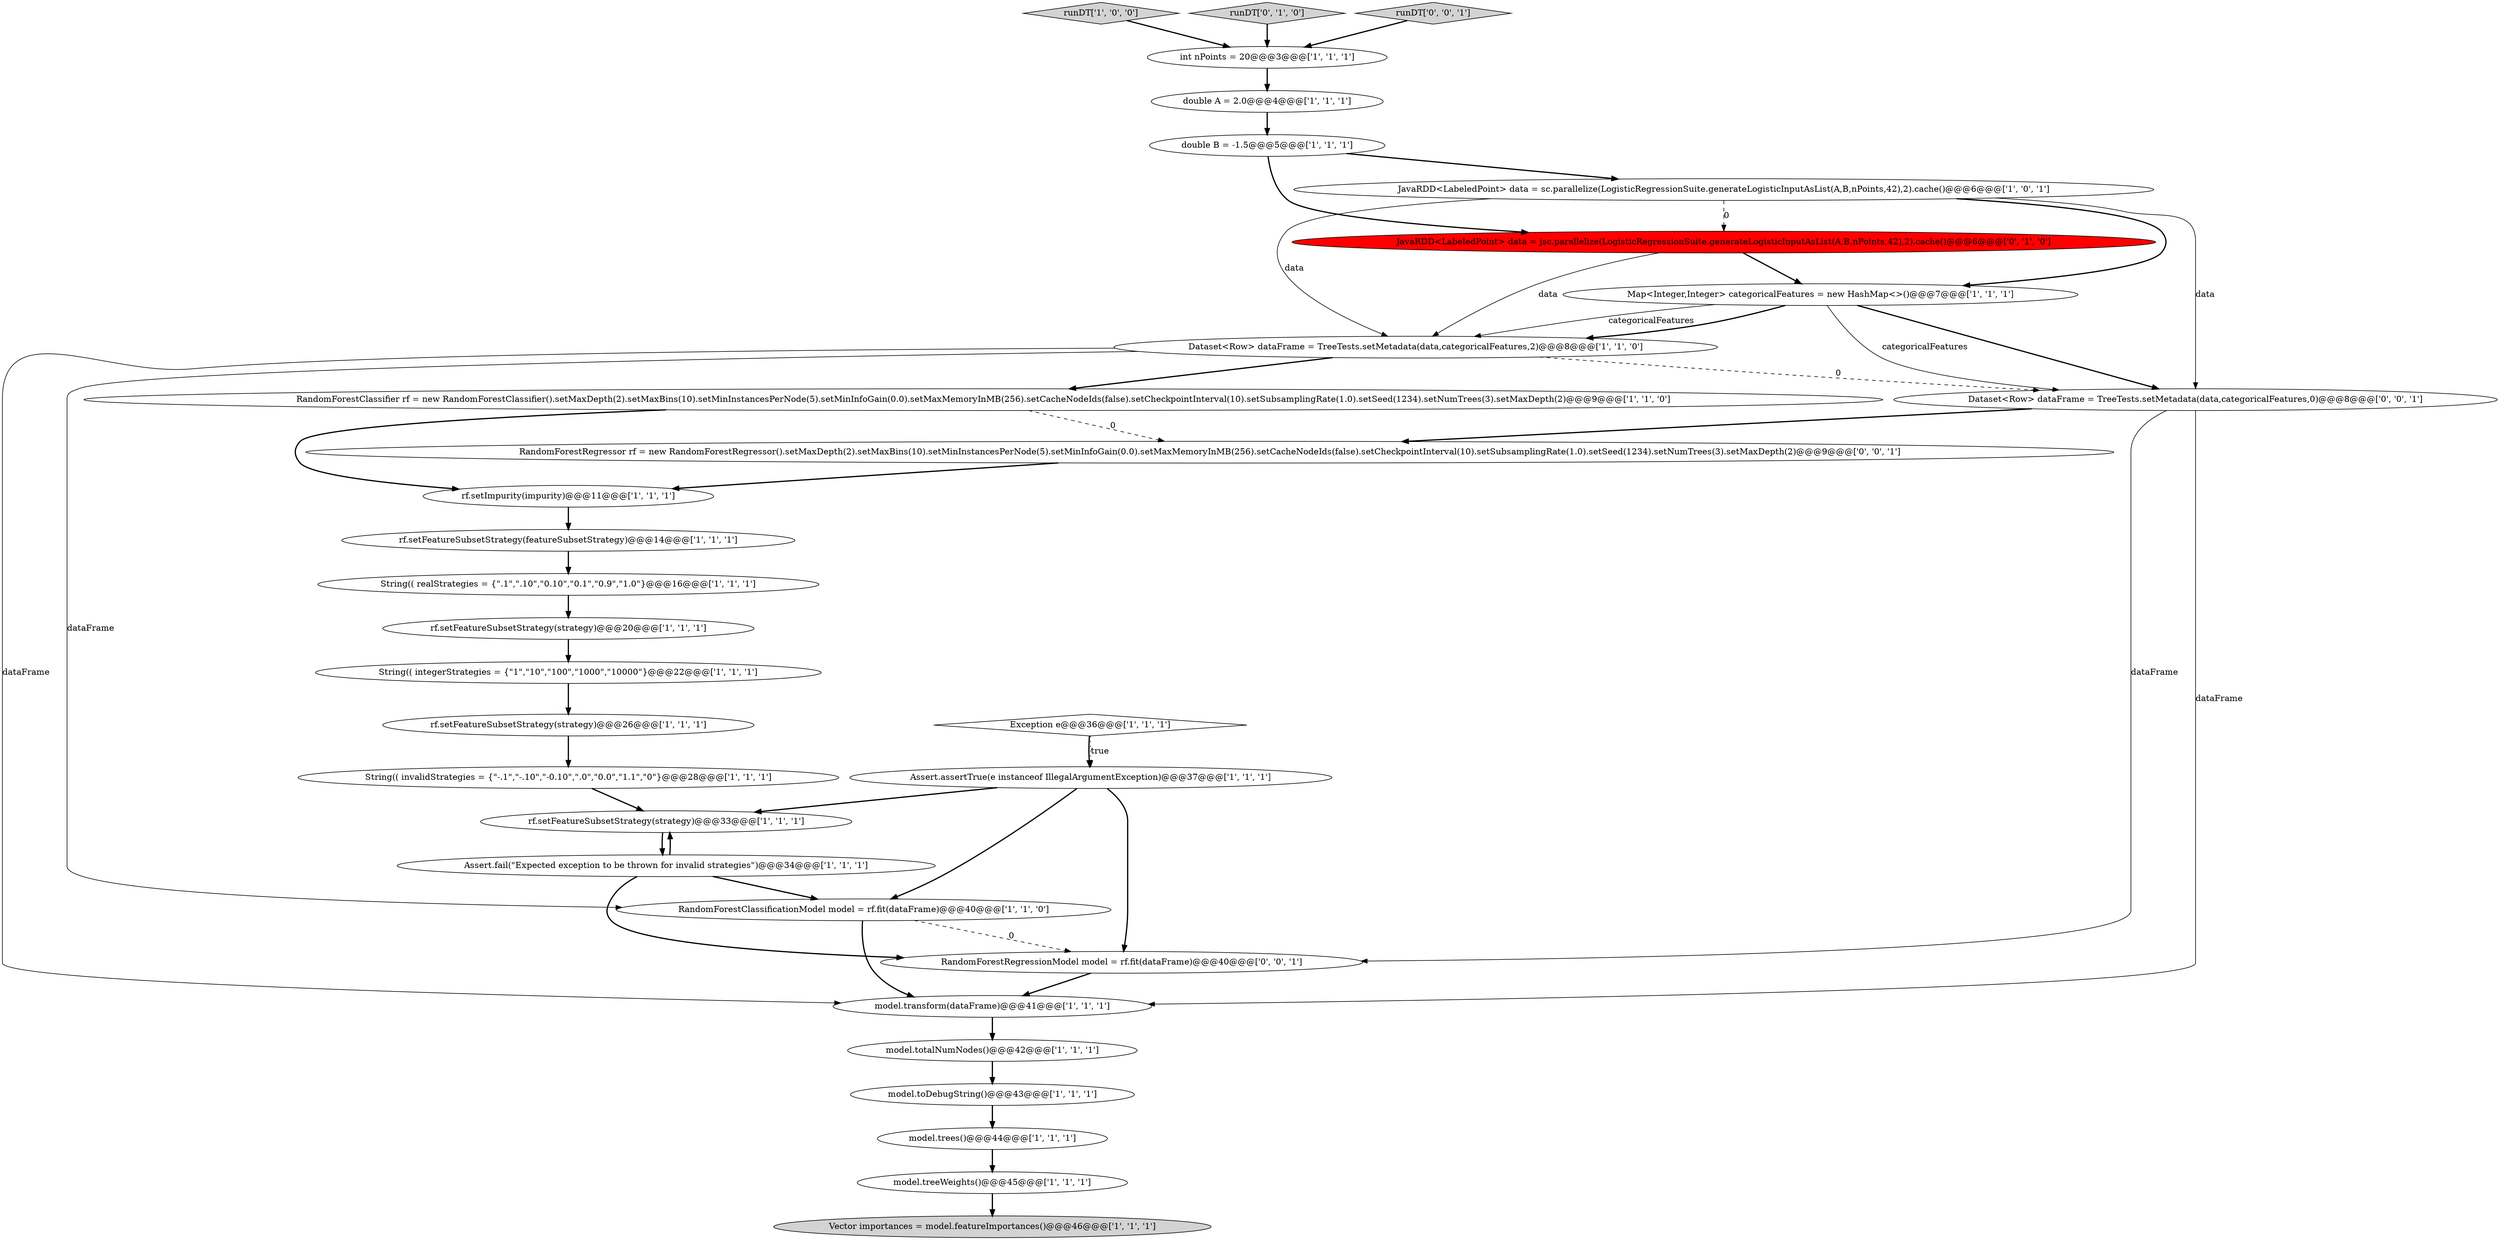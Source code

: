 digraph {
23 [style = filled, label = "Map<Integer,Integer> categoricalFeatures = new HashMap<>()@@@7@@@['1', '1', '1']", fillcolor = white, shape = ellipse image = "AAA0AAABBB1BBB"];
16 [style = filled, label = "double A = 2.0@@@4@@@['1', '1', '1']", fillcolor = white, shape = ellipse image = "AAA0AAABBB1BBB"];
13 [style = filled, label = "int nPoints = 20@@@3@@@['1', '1', '1']", fillcolor = white, shape = ellipse image = "AAA0AAABBB1BBB"];
25 [style = filled, label = "String(( invalidStrategies = {\"-.1\",\"-.10\",\"-0.10\",\".0\",\"0.0\",\"1.1\",\"0\"}@@@28@@@['1', '1', '1']", fillcolor = white, shape = ellipse image = "AAA0AAABBB1BBB"];
19 [style = filled, label = "String(( integerStrategies = {\"1\",\"10\",\"100\",\"1000\",\"10000\"}@@@22@@@['1', '1', '1']", fillcolor = white, shape = ellipse image = "AAA0AAABBB1BBB"];
1 [style = filled, label = "model.transform(dataFrame)@@@41@@@['1', '1', '1']", fillcolor = white, shape = ellipse image = "AAA0AAABBB1BBB"];
8 [style = filled, label = "model.treeWeights()@@@45@@@['1', '1', '1']", fillcolor = white, shape = ellipse image = "AAA0AAABBB1BBB"];
6 [style = filled, label = "model.trees()@@@44@@@['1', '1', '1']", fillcolor = white, shape = ellipse image = "AAA0AAABBB1BBB"];
17 [style = filled, label = "Assert.fail(\"Expected exception to be thrown for invalid strategies\")@@@34@@@['1', '1', '1']", fillcolor = white, shape = ellipse image = "AAA0AAABBB1BBB"];
0 [style = filled, label = "rf.setFeatureSubsetStrategy(strategy)@@@20@@@['1', '1', '1']", fillcolor = white, shape = ellipse image = "AAA0AAABBB1BBB"];
12 [style = filled, label = "runDT['1', '0', '0']", fillcolor = lightgray, shape = diamond image = "AAA0AAABBB1BBB"];
21 [style = filled, label = "RandomForestClassifier rf = new RandomForestClassifier().setMaxDepth(2).setMaxBins(10).setMinInstancesPerNode(5).setMinInfoGain(0.0).setMaxMemoryInMB(256).setCacheNodeIds(false).setCheckpointInterval(10).setSubsamplingRate(1.0).setSeed(1234).setNumTrees(3).setMaxDepth(2)@@@9@@@['1', '1', '0']", fillcolor = white, shape = ellipse image = "AAA0AAABBB1BBB"];
20 [style = filled, label = "model.toDebugString()@@@43@@@['1', '1', '1']", fillcolor = white, shape = ellipse image = "AAA0AAABBB1BBB"];
27 [style = filled, label = "runDT['0', '1', '0']", fillcolor = lightgray, shape = diamond image = "AAA0AAABBB2BBB"];
7 [style = filled, label = "Exception e@@@36@@@['1', '1', '1']", fillcolor = white, shape = diamond image = "AAA0AAABBB1BBB"];
26 [style = filled, label = "JavaRDD<LabeledPoint> data = jsc.parallelize(LogisticRegressionSuite.generateLogisticInputAsList(A,B,nPoints,42),2).cache()@@@6@@@['0', '1', '0']", fillcolor = red, shape = ellipse image = "AAA1AAABBB2BBB"];
4 [style = filled, label = "Vector importances = model.featureImportances()@@@46@@@['1', '1', '1']", fillcolor = lightgray, shape = ellipse image = "AAA0AAABBB1BBB"];
24 [style = filled, label = "rf.setFeatureSubsetStrategy(strategy)@@@26@@@['1', '1', '1']", fillcolor = white, shape = ellipse image = "AAA0AAABBB1BBB"];
3 [style = filled, label = "rf.setFeatureSubsetStrategy(featureSubsetStrategy)@@@14@@@['1', '1', '1']", fillcolor = white, shape = ellipse image = "AAA0AAABBB1BBB"];
2 [style = filled, label = "rf.setImpurity(impurity)@@@11@@@['1', '1', '1']", fillcolor = white, shape = ellipse image = "AAA0AAABBB1BBB"];
30 [style = filled, label = "RandomForestRegressor rf = new RandomForestRegressor().setMaxDepth(2).setMaxBins(10).setMinInstancesPerNode(5).setMinInfoGain(0.0).setMaxMemoryInMB(256).setCacheNodeIds(false).setCheckpointInterval(10).setSubsamplingRate(1.0).setSeed(1234).setNumTrees(3).setMaxDepth(2)@@@9@@@['0', '0', '1']", fillcolor = white, shape = ellipse image = "AAA0AAABBB3BBB"];
15 [style = filled, label = "RandomForestClassificationModel model = rf.fit(dataFrame)@@@40@@@['1', '1', '0']", fillcolor = white, shape = ellipse image = "AAA0AAABBB1BBB"];
11 [style = filled, label = "rf.setFeatureSubsetStrategy(strategy)@@@33@@@['1', '1', '1']", fillcolor = white, shape = ellipse image = "AAA0AAABBB1BBB"];
9 [style = filled, label = "String(( realStrategies = {\".1\",\".10\",\"0.10\",\"0.1\",\"0.9\",\"1.0\"}@@@16@@@['1', '1', '1']", fillcolor = white, shape = ellipse image = "AAA0AAABBB1BBB"];
22 [style = filled, label = "model.totalNumNodes()@@@42@@@['1', '1', '1']", fillcolor = white, shape = ellipse image = "AAA0AAABBB1BBB"];
18 [style = filled, label = "Assert.assertTrue(e instanceof IllegalArgumentException)@@@37@@@['1', '1', '1']", fillcolor = white, shape = ellipse image = "AAA0AAABBB1BBB"];
10 [style = filled, label = "JavaRDD<LabeledPoint> data = sc.parallelize(LogisticRegressionSuite.generateLogisticInputAsList(A,B,nPoints,42),2).cache()@@@6@@@['1', '0', '1']", fillcolor = white, shape = ellipse image = "AAA0AAABBB1BBB"];
14 [style = filled, label = "double B = -1.5@@@5@@@['1', '1', '1']", fillcolor = white, shape = ellipse image = "AAA0AAABBB1BBB"];
28 [style = filled, label = "Dataset<Row> dataFrame = TreeTests.setMetadata(data,categoricalFeatures,0)@@@8@@@['0', '0', '1']", fillcolor = white, shape = ellipse image = "AAA0AAABBB3BBB"];
29 [style = filled, label = "runDT['0', '0', '1']", fillcolor = lightgray, shape = diamond image = "AAA0AAABBB3BBB"];
31 [style = filled, label = "RandomForestRegressionModel model = rf.fit(dataFrame)@@@40@@@['0', '0', '1']", fillcolor = white, shape = ellipse image = "AAA0AAABBB3BBB"];
5 [style = filled, label = "Dataset<Row> dataFrame = TreeTests.setMetadata(data,categoricalFeatures,2)@@@8@@@['1', '1', '0']", fillcolor = white, shape = ellipse image = "AAA0AAABBB1BBB"];
27->13 [style = bold, label=""];
28->31 [style = solid, label="dataFrame"];
18->31 [style = bold, label=""];
21->30 [style = dashed, label="0"];
23->5 [style = bold, label=""];
9->0 [style = bold, label=""];
28->30 [style = bold, label=""];
0->19 [style = bold, label=""];
17->31 [style = bold, label=""];
2->3 [style = bold, label=""];
5->15 [style = solid, label="dataFrame"];
18->11 [style = bold, label=""];
5->1 [style = solid, label="dataFrame"];
18->15 [style = bold, label=""];
14->10 [style = bold, label=""];
31->1 [style = bold, label=""];
20->6 [style = bold, label=""];
13->16 [style = bold, label=""];
17->11 [style = bold, label=""];
28->1 [style = solid, label="dataFrame"];
21->2 [style = bold, label=""];
19->24 [style = bold, label=""];
1->22 [style = bold, label=""];
10->5 [style = solid, label="data"];
23->28 [style = bold, label=""];
3->9 [style = bold, label=""];
5->21 [style = bold, label=""];
12->13 [style = bold, label=""];
14->26 [style = bold, label=""];
26->5 [style = solid, label="data"];
10->28 [style = solid, label="data"];
23->28 [style = solid, label="categoricalFeatures"];
10->26 [style = dashed, label="0"];
5->28 [style = dashed, label="0"];
22->20 [style = bold, label=""];
10->23 [style = bold, label=""];
25->11 [style = bold, label=""];
24->25 [style = bold, label=""];
26->23 [style = bold, label=""];
6->8 [style = bold, label=""];
17->15 [style = bold, label=""];
15->31 [style = dashed, label="0"];
7->18 [style = dotted, label="true"];
7->18 [style = bold, label=""];
16->14 [style = bold, label=""];
11->17 [style = bold, label=""];
8->4 [style = bold, label=""];
30->2 [style = bold, label=""];
23->5 [style = solid, label="categoricalFeatures"];
15->1 [style = bold, label=""];
29->13 [style = bold, label=""];
}
